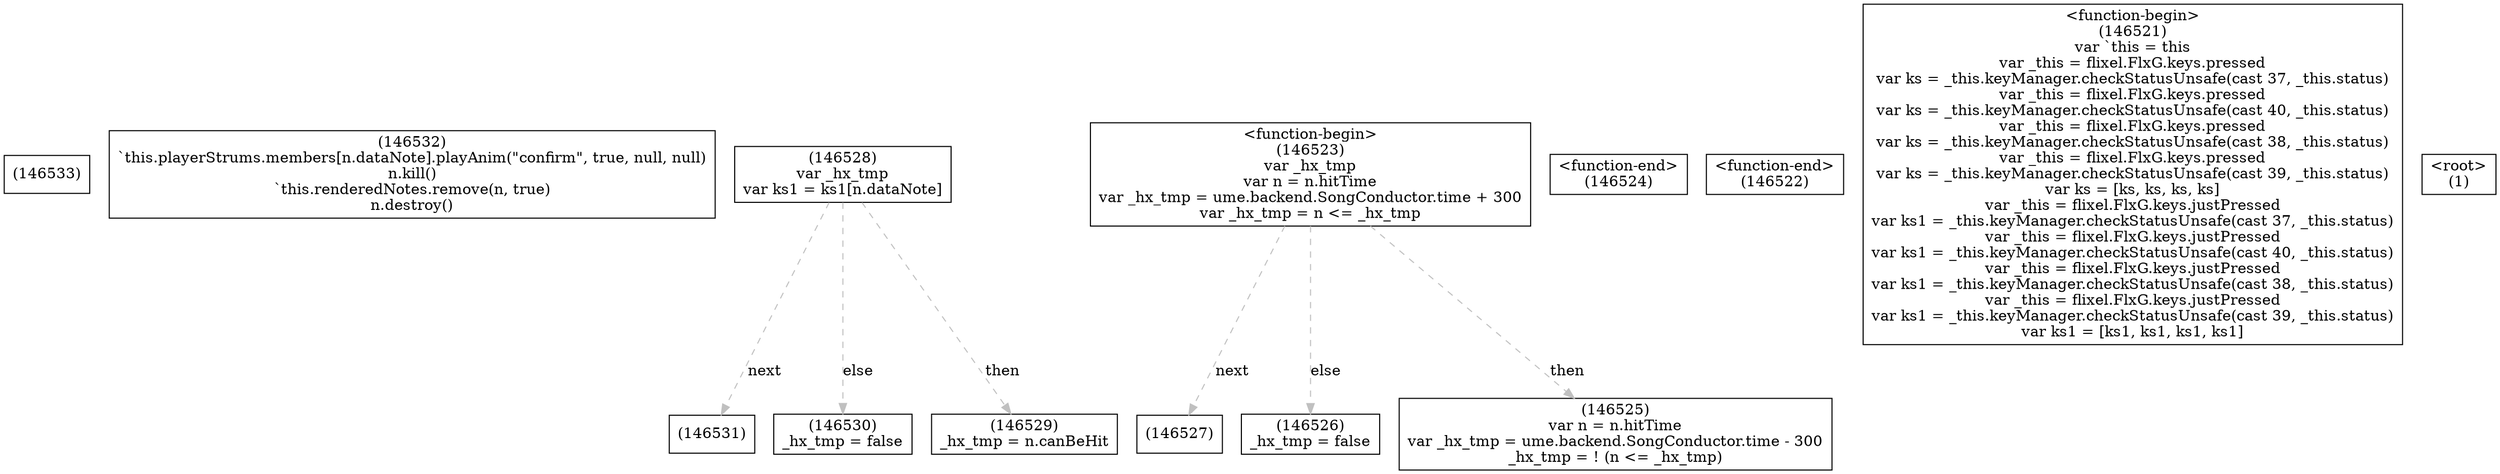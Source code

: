 digraph graphname {
n146533 [shape=box,label="(146533)"];
n146532 [shape=box,label="(146532)\n`this.playerStrums.members[n.dataNote].playAnim(\"confirm\", true, null, null)\nn.kill()\n`this.renderedNotes.remove(n, true)\nn.destroy()"];
n146531 [shape=box,label="(146531)"];
n146530 [shape=box,label="(146530)\n_hx_tmp = false"];
n146529 [shape=box,label="(146529)\n_hx_tmp = n.canBeHit"];
n146528 [shape=box,label="(146528)\nvar _hx_tmp\nvar ks1 = ks1[n.dataNote]"];
n146528 -> n146529[style="dashed",color="gray",label="then"];
n146528 -> n146530[style="dashed",color="gray",label="else"];
n146528 -> n146531[style="dashed",color="gray",label="next"];
n146527 [shape=box,label="(146527)"];
n146526 [shape=box,label="(146526)\n_hx_tmp = false"];
n146525 [shape=box,label="(146525)\nvar n = n.hitTime\nvar _hx_tmp = ume.backend.SongConductor.time - 300\n_hx_tmp = ! (n <= _hx_tmp)"];
n146524 [shape=box,label="<function-end>
(146524)"];
n146523 [shape=box,label="<function-begin>
(146523)\nvar _hx_tmp\nvar n = n.hitTime\nvar _hx_tmp = ume.backend.SongConductor.time + 300\nvar _hx_tmp = n <= _hx_tmp"];
n146523 -> n146525[style="dashed",color="gray",label="then"];
n146523 -> n146526[style="dashed",color="gray",label="else"];
n146523 -> n146527[style="dashed",color="gray",label="next"];
n146522 [shape=box,label="<function-end>
(146522)"];
n146521 [shape=box,label="<function-begin>
(146521)\nvar `this = this\nvar _this = flixel.FlxG.keys.pressed\nvar ks = _this.keyManager.checkStatusUnsafe(cast 37, _this.status)\nvar _this = flixel.FlxG.keys.pressed\nvar ks = _this.keyManager.checkStatusUnsafe(cast 40, _this.status)\nvar _this = flixel.FlxG.keys.pressed\nvar ks = _this.keyManager.checkStatusUnsafe(cast 38, _this.status)\nvar _this = flixel.FlxG.keys.pressed\nvar ks = _this.keyManager.checkStatusUnsafe(cast 39, _this.status)\nvar ks = [ks, ks, ks, ks]\nvar _this = flixel.FlxG.keys.justPressed\nvar ks1 = _this.keyManager.checkStatusUnsafe(cast 37, _this.status)\nvar _this = flixel.FlxG.keys.justPressed\nvar ks1 = _this.keyManager.checkStatusUnsafe(cast 40, _this.status)\nvar _this = flixel.FlxG.keys.justPressed\nvar ks1 = _this.keyManager.checkStatusUnsafe(cast 38, _this.status)\nvar _this = flixel.FlxG.keys.justPressed\nvar ks1 = _this.keyManager.checkStatusUnsafe(cast 39, _this.status)\nvar ks1 = [ks1, ks1, ks1, ks1]"];
n1 [shape=box,label="<root>
(1)"];
}
